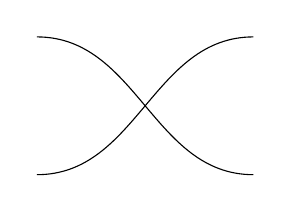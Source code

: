 \begin{tikzpicture}
	\begin{pgfonlayer}{nodelayer}
		\node [style=none] (0) at (-1.5, -1) {};
		\node [style=none] (1) at (-1.5, 0.75) {};
		\node [style=none] (2) at (1.25, -1) {};
		\node [style=none] (3) at (1.25, 0.75) {};
	\end{pgfonlayer}
	\begin{pgfonlayer}{edgelayer}
		\draw [in=180, out=0, looseness=1.00] (1.center) to (2.center);
		\draw [in=180, out=0, looseness=1.00] (0.center) to (3.center);
	\end{pgfonlayer}
\end{tikzpicture}